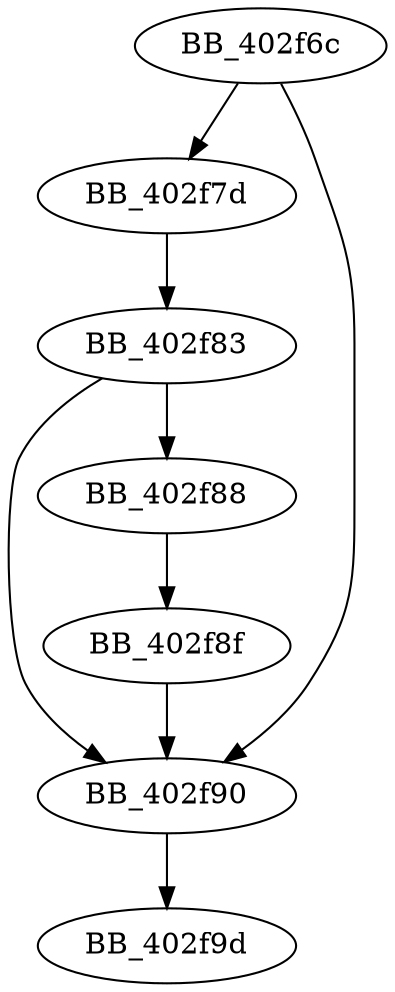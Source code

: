 DiGraph __lock{
BB_402f6c->BB_402f7d
BB_402f6c->BB_402f90
BB_402f7d->BB_402f83
BB_402f83->BB_402f88
BB_402f83->BB_402f90
BB_402f88->BB_402f8f
BB_402f8f->BB_402f90
BB_402f90->BB_402f9d
}
